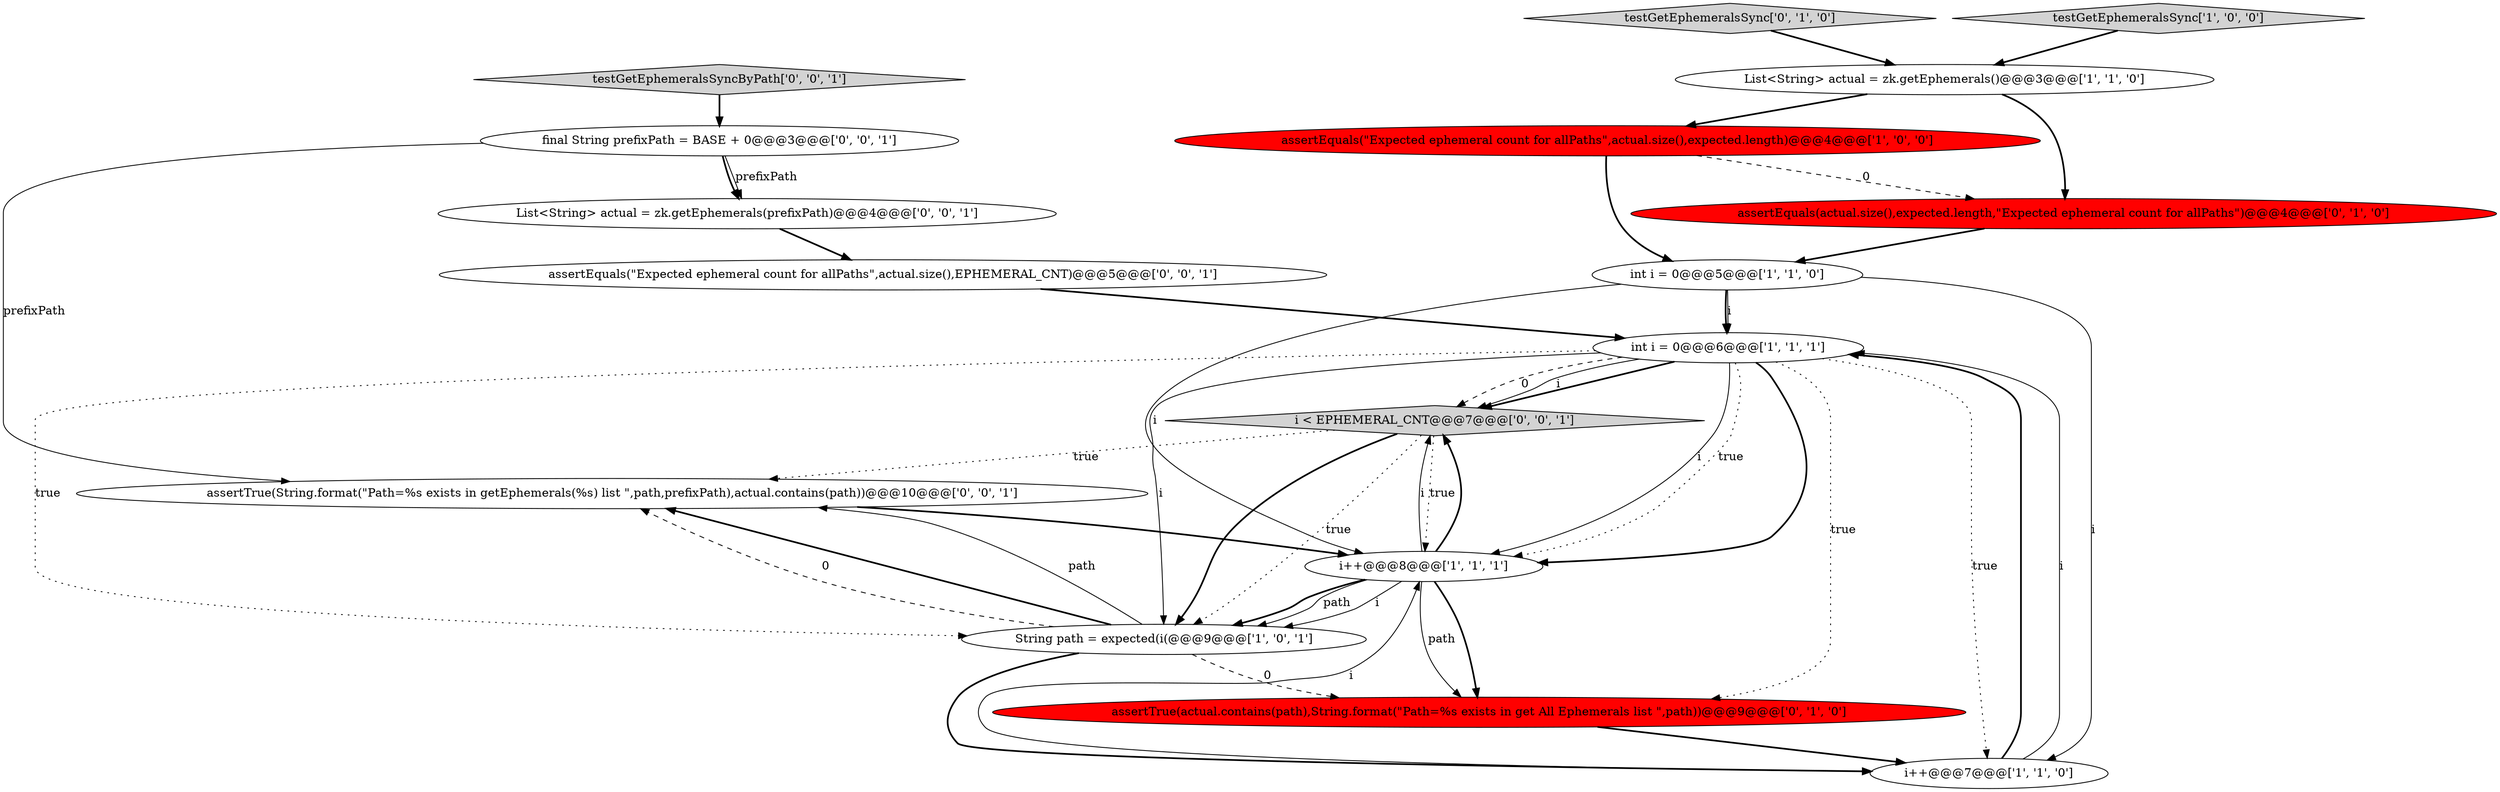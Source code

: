 digraph {
12 [style = filled, label = "assertEquals(\"Expected ephemeral count for allPaths\",actual.size(),EPHEMERAL_CNT)@@@5@@@['0', '0', '1']", fillcolor = white, shape = ellipse image = "AAA0AAABBB3BBB"];
0 [style = filled, label = "List<String> actual = zk.getEphemerals()@@@3@@@['1', '1', '0']", fillcolor = white, shape = ellipse image = "AAA0AAABBB1BBB"];
6 [style = filled, label = "int i = 0@@@6@@@['1', '1', '1']", fillcolor = white, shape = ellipse image = "AAA0AAABBB1BBB"];
15 [style = filled, label = "i < EPHEMERAL_CNT@@@7@@@['0', '0', '1']", fillcolor = lightgray, shape = diamond image = "AAA0AAABBB3BBB"];
7 [style = filled, label = "i++@@@7@@@['1', '1', '0']", fillcolor = white, shape = ellipse image = "AAA0AAABBB1BBB"];
9 [style = filled, label = "testGetEphemeralsSync['0', '1', '0']", fillcolor = lightgray, shape = diamond image = "AAA0AAABBB2BBB"];
10 [style = filled, label = "assertTrue(actual.contains(path),String.format(\"Path=%s exists in get All Ephemerals list \",path))@@@9@@@['0', '1', '0']", fillcolor = red, shape = ellipse image = "AAA1AAABBB2BBB"];
16 [style = filled, label = "testGetEphemeralsSyncByPath['0', '0', '1']", fillcolor = lightgray, shape = diamond image = "AAA0AAABBB3BBB"];
13 [style = filled, label = "assertTrue(String.format(\"Path=%s exists in getEphemerals(%s) list \",path,prefixPath),actual.contains(path))@@@10@@@['0', '0', '1']", fillcolor = white, shape = ellipse image = "AAA0AAABBB3BBB"];
4 [style = filled, label = "testGetEphemeralsSync['1', '0', '0']", fillcolor = lightgray, shape = diamond image = "AAA0AAABBB1BBB"];
11 [style = filled, label = "List<String> actual = zk.getEphemerals(prefixPath)@@@4@@@['0', '0', '1']", fillcolor = white, shape = ellipse image = "AAA0AAABBB3BBB"];
1 [style = filled, label = "String path = expected(i(@@@9@@@['1', '0', '1']", fillcolor = white, shape = ellipse image = "AAA0AAABBB1BBB"];
5 [style = filled, label = "i++@@@8@@@['1', '1', '1']", fillcolor = white, shape = ellipse image = "AAA0AAABBB1BBB"];
2 [style = filled, label = "assertEquals(\"Expected ephemeral count for allPaths\",actual.size(),expected.length)@@@4@@@['1', '0', '0']", fillcolor = red, shape = ellipse image = "AAA1AAABBB1BBB"];
3 [style = filled, label = "int i = 0@@@5@@@['1', '1', '0']", fillcolor = white, shape = ellipse image = "AAA0AAABBB1BBB"];
8 [style = filled, label = "assertEquals(actual.size(),expected.length,\"Expected ephemeral count for allPaths\")@@@4@@@['0', '1', '0']", fillcolor = red, shape = ellipse image = "AAA1AAABBB2BBB"];
14 [style = filled, label = "final String prefixPath = BASE + 0@@@3@@@['0', '0', '1']", fillcolor = white, shape = ellipse image = "AAA0AAABBB3BBB"];
6->1 [style = solid, label="i"];
15->5 [style = dotted, label="true"];
5->10 [style = bold, label=""];
9->0 [style = bold, label=""];
5->10 [style = solid, label="path"];
3->5 [style = solid, label="i"];
6->5 [style = solid, label="i"];
2->3 [style = bold, label=""];
0->2 [style = bold, label=""];
8->3 [style = bold, label=""];
3->7 [style = solid, label="i"];
1->13 [style = solid, label="path"];
6->1 [style = dotted, label="true"];
5->15 [style = bold, label=""];
3->6 [style = bold, label=""];
11->12 [style = bold, label=""];
1->10 [style = dashed, label="0"];
5->1 [style = solid, label="i"];
12->6 [style = bold, label=""];
2->8 [style = dashed, label="0"];
1->7 [style = bold, label=""];
10->7 [style = bold, label=""];
1->13 [style = bold, label=""];
6->15 [style = bold, label=""];
4->0 [style = bold, label=""];
15->13 [style = dotted, label="true"];
3->6 [style = solid, label="i"];
7->5 [style = solid, label="i"];
6->10 [style = dotted, label="true"];
1->13 [style = dashed, label="0"];
5->1 [style = bold, label=""];
6->5 [style = bold, label=""];
5->1 [style = solid, label="path"];
6->15 [style = dashed, label="0"];
5->15 [style = solid, label="i"];
15->1 [style = dotted, label="true"];
14->13 [style = solid, label="prefixPath"];
7->6 [style = bold, label=""];
0->8 [style = bold, label=""];
13->5 [style = bold, label=""];
6->7 [style = dotted, label="true"];
16->14 [style = bold, label=""];
7->6 [style = solid, label="i"];
6->15 [style = solid, label="i"];
14->11 [style = bold, label=""];
14->11 [style = solid, label="prefixPath"];
6->5 [style = dotted, label="true"];
15->1 [style = bold, label=""];
}
